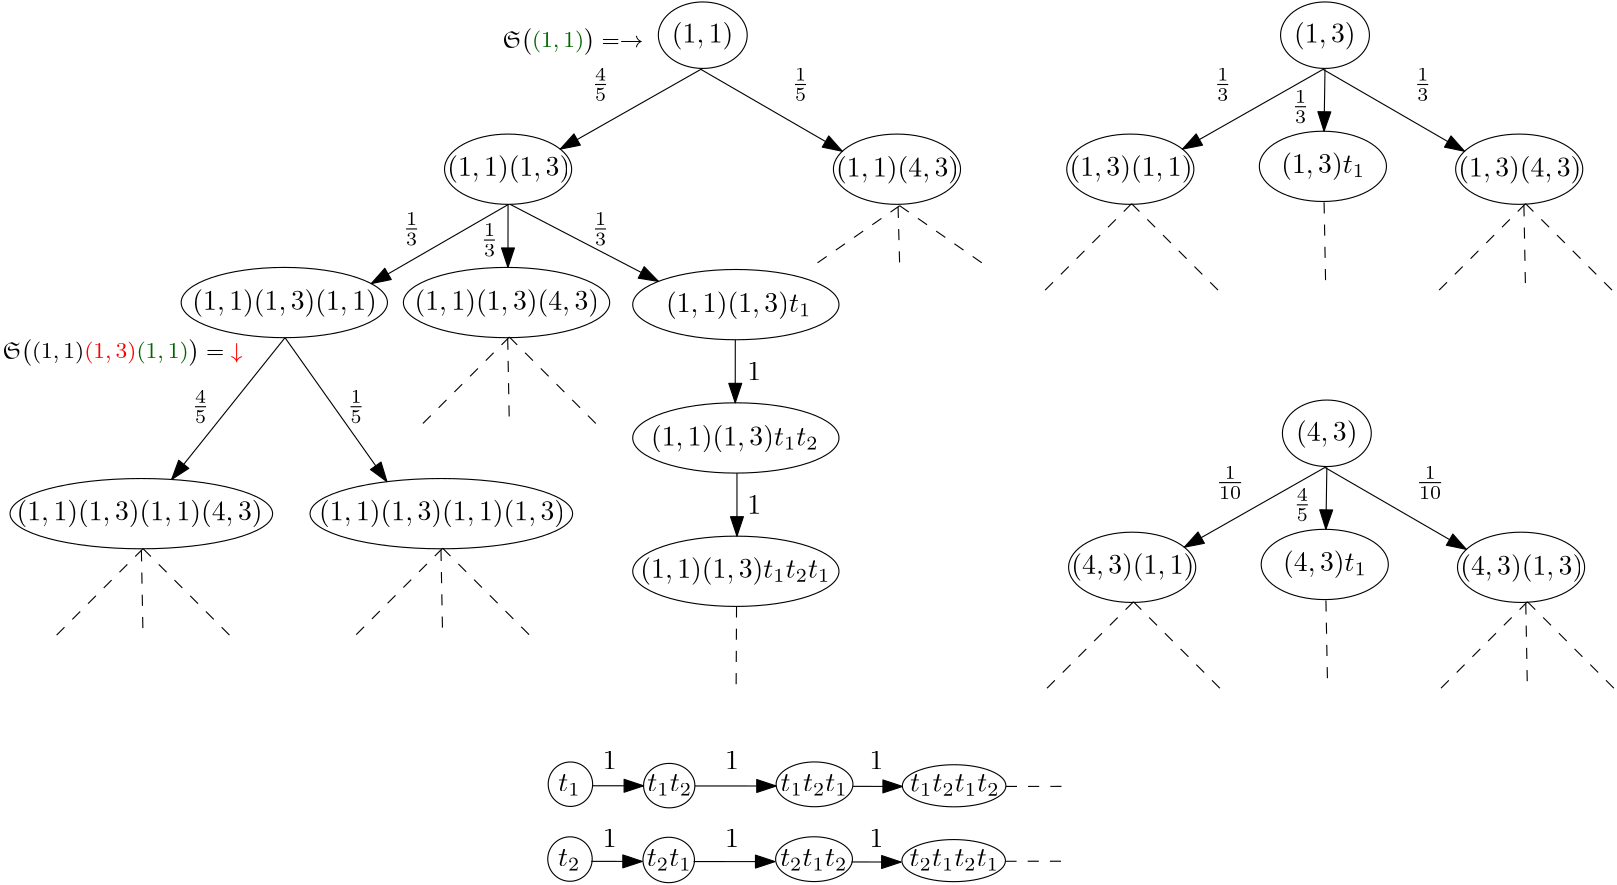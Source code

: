 <?xml version="1.0"?>
<!DOCTYPE ipe SYSTEM "ipe.dtd">
<ipe version="70206" creator="Ipe 7.2.6">
<info created="D:20170705220140" modified="D:20170706151649"/>
<preamble>\usepackage{amsfonts}
\usepackage{amsmath} 
\usepackage{amssymb}
\usepackage{xcolor}
</preamble>
<ipestyle name="basic">
<symbol name="arrow/arc(spx)">
<path stroke="sym-stroke" fill="sym-stroke" pen="sym-pen">
0 0 m
-1 0.333 l
-1 -0.333 l
h
</path>
</symbol>
<symbol name="arrow/farc(spx)">
<path stroke="sym-stroke" fill="white" pen="sym-pen">
0 0 m
-1 0.333 l
-1 -0.333 l
h
</path>
</symbol>
<symbol name="arrow/ptarc(spx)">
<path stroke="sym-stroke" fill="sym-stroke" pen="sym-pen">
0 0 m
-1 0.333 l
-0.8 0 l
-1 -0.333 l
h
</path>
</symbol>
<symbol name="arrow/fptarc(spx)">
<path stroke="sym-stroke" fill="white" pen="sym-pen">
0 0 m
-1 0.333 l
-0.8 0 l
-1 -0.333 l
h
</path>
</symbol>
<symbol name="mark/circle(sx)" transformations="translations">
<path fill="sym-stroke">
0.6 0 0 0.6 0 0 e
0.4 0 0 0.4 0 0 e
</path>
</symbol>
<symbol name="mark/disk(sx)" transformations="translations">
<path fill="sym-stroke">
0.6 0 0 0.6 0 0 e
</path>
</symbol>
<symbol name="mark/fdisk(sfx)" transformations="translations">
<group>
<path fill="sym-fill">
0.5 0 0 0.5 0 0 e
</path>
<path fill="sym-stroke" fillrule="eofill">
0.6 0 0 0.6 0 0 e
0.4 0 0 0.4 0 0 e
</path>
</group>
</symbol>
<symbol name="mark/box(sx)" transformations="translations">
<path fill="sym-stroke" fillrule="eofill">
-0.6 -0.6 m
0.6 -0.6 l
0.6 0.6 l
-0.6 0.6 l
h
-0.4 -0.4 m
0.4 -0.4 l
0.4 0.4 l
-0.4 0.4 l
h
</path>
</symbol>
<symbol name="mark/square(sx)" transformations="translations">
<path fill="sym-stroke">
-0.6 -0.6 m
0.6 -0.6 l
0.6 0.6 l
-0.6 0.6 l
h
</path>
</symbol>
<symbol name="mark/fsquare(sfx)" transformations="translations">
<group>
<path fill="sym-fill">
-0.5 -0.5 m
0.5 -0.5 l
0.5 0.5 l
-0.5 0.5 l
h
</path>
<path fill="sym-stroke" fillrule="eofill">
-0.6 -0.6 m
0.6 -0.6 l
0.6 0.6 l
-0.6 0.6 l
h
-0.4 -0.4 m
0.4 -0.4 l
0.4 0.4 l
-0.4 0.4 l
h
</path>
</group>
</symbol>
<symbol name="mark/cross(sx)" transformations="translations">
<group>
<path fill="sym-stroke">
-0.43 -0.57 m
0.57 0.43 l
0.43 0.57 l
-0.57 -0.43 l
h
</path>
<path fill="sym-stroke">
-0.43 0.57 m
0.57 -0.43 l
0.43 -0.57 l
-0.57 0.43 l
h
</path>
</group>
</symbol>
<symbol name="arrow/fnormal(spx)">
<path stroke="sym-stroke" fill="white" pen="sym-pen">
0 0 m
-1 0.333 l
-1 -0.333 l
h
</path>
</symbol>
<symbol name="arrow/pointed(spx)">
<path stroke="sym-stroke" fill="sym-stroke" pen="sym-pen">
0 0 m
-1 0.333 l
-0.8 0 l
-1 -0.333 l
h
</path>
</symbol>
<symbol name="arrow/fpointed(spx)">
<path stroke="sym-stroke" fill="white" pen="sym-pen">
0 0 m
-1 0.333 l
-0.8 0 l
-1 -0.333 l
h
</path>
</symbol>
<symbol name="arrow/linear(spx)">
<path stroke="sym-stroke" pen="sym-pen">
-1 0.333 m
0 0 l
-1 -0.333 l
</path>
</symbol>
<symbol name="arrow/fdouble(spx)">
<path stroke="sym-stroke" fill="white" pen="sym-pen">
0 0 m
-1 0.333 l
-1 -0.333 l
h
-1 0 m
-2 0.333 l
-2 -0.333 l
h
</path>
</symbol>
<symbol name="arrow/double(spx)">
<path stroke="sym-stroke" fill="sym-stroke" pen="sym-pen">
0 0 m
-1 0.333 l
-1 -0.333 l
h
-1 0 m
-2 0.333 l
-2 -0.333 l
h
</path>
</symbol>
<pen name="heavier" value="0.8"/>
<pen name="fat" value="1.2"/>
<pen name="ultrafat" value="2"/>
<symbolsize name="large" value="5"/>
<symbolsize name="small" value="2"/>
<symbolsize name="tiny" value="1.1"/>
<arrowsize name="large" value="10"/>
<arrowsize name="small" value="5"/>
<arrowsize name="tiny" value="3"/>
<color name="red" value="1 0 0"/>
<color name="green" value="0 1 0"/>
<color name="blue" value="0 0 1"/>
<color name="yellow" value="1 1 0"/>
<color name="orange" value="1 0.647 0"/>
<color name="gold" value="1 0.843 0"/>
<color name="purple" value="0.627 0.125 0.941"/>
<color name="gray" value="0.745"/>
<color name="brown" value="0.647 0.165 0.165"/>
<color name="navy" value="0 0 0.502"/>
<color name="pink" value="1 0.753 0.796"/>
<color name="seagreen" value="0.18 0.545 0.341"/>
<color name="turquoise" value="0.251 0.878 0.816"/>
<color name="violet" value="0.933 0.51 0.933"/>
<color name="darkblue" value="0 0 0.545"/>
<color name="darkcyan" value="0 0.545 0.545"/>
<color name="darkgray" value="0.663"/>
<color name="darkgreen" value="0 0.392 0"/>
<color name="darkmagenta" value="0.545 0 0.545"/>
<color name="darkorange" value="1 0.549 0"/>
<color name="darkred" value="0.545 0 0"/>
<color name="lightblue" value="0.678 0.847 0.902"/>
<color name="lightcyan" value="0.878 1 1"/>
<color name="lightgray" value="0.827"/>
<color name="lightgreen" value="0.565 0.933 0.565"/>
<color name="lightyellow" value="1 1 0.878"/>
<dashstyle name="dashed" value="[4] 0"/>
<dashstyle name="dotted" value="[1 3] 0"/>
<dashstyle name="dash dotted" value="[4 2 1 2] 0"/>
<dashstyle name="dash dot dotted" value="[4 2 1 2 1 2] 0"/>
<textsize name="large" value="\large"/>
<textsize name="Large" value="\Large"/>
<textsize name="LARGE" value="\LARGE"/>
<textsize name="huge" value="\huge"/>
<textsize name="Huge" value="\Huge"/>
<textsize name="small" value="\small"/>
<textsize name="footnote" value="\footnotesize"/>
<textsize name="tiny" value="\tiny"/>
<textstyle name="center" begin="\begin{center}" end="\end{center}"/>
<textstyle name="itemize" begin="\begin{itemize}" end="\end{itemize}"/>
<textstyle name="item" begin="\begin{itemize}\item{}" end="\end{itemize}"/>
<gridsize name="4 pts" value="4"/>
<gridsize name="8 pts (~3 mm)" value="8"/>
<gridsize name="16 pts (~6 mm)" value="16"/>
<gridsize name="32 pts (~12 mm)" value="32"/>
<gridsize name="10 pts (~3.5 mm)" value="10"/>
<gridsize name="20 pts (~7 mm)" value="20"/>
<gridsize name="14 pts (~5 mm)" value="14"/>
<gridsize name="28 pts (~10 mm)" value="28"/>
<gridsize name="56 pts (~20 mm)" value="56"/>
<anglesize name="90 deg" value="90"/>
<anglesize name="60 deg" value="60"/>
<anglesize name="45 deg" value="45"/>
<anglesize name="30 deg" value="30"/>
<anglesize name="22.5 deg" value="22.5"/>
<opacity name="10%" value="0.1"/>
<opacity name="30%" value="0.3"/>
<opacity name="50%" value="0.5"/>
<opacity name="75%" value="0.75"/>
<tiling name="falling" angle="-60" step="4" width="1"/>
<tiling name="rising" angle="30" step="4" width="1"/>
</ipestyle>
<page>
<layer name="alpha"/>
<view layers="alpha" active="alpha"/>
<text layer="alpha" matrix="1 0 0 1 204.861 9.59349" transformations="translations" pos="40 816" stroke="black" type="label" width="22.139" height="7.473" depth="2.49" valign="baseline" style="math">(1, 1)</text>
<text matrix="1 0 0 1 80 5.6464" transformations="translations" pos="84 772" stroke="black" type="label" width="44.278" height="7.473" depth="2.49" valign="baseline" style="math">(1, 1) (1, 3)</text>
<text matrix="1 0 0 1 220 5.36149" transformations="translations" pos="84 772" stroke="black" type="label" width="44.278" height="7.473" depth="2.49" valign="baseline" style="math">(1, 1) (4, 3)</text>
<text matrix="1 0 0 1 68.2205 -42.6151" transformations="translations" pos="84 772" stroke="black" type="label" width="66.418" height="7.473" depth="2.49" valign="baseline" style="math">(1, 1) (1, 3) (4, 3)</text>
<text matrix="1 0 0 1 -75.0516 -118.329" transformations="translations" pos="84 772" stroke="black" type="label" width="88.557" height="7.473" depth="2.49" valign="baseline" style="math">(1, 1) (1, 3) (1, 1) (4,3)</text>
<text matrix="1 0 0 1 33.8723 -118.38" transformations="translations" pos="84 772" stroke="black" type="label" width="88.557" height="7.473" depth="2.49" valign="baseline" style="math">(1, 1) (1, 3) (1, 1) (1,3)</text>
<text matrix="1 0 0 1 158.749 -43.4393" transformations="translations" pos="84 772" stroke="black" type="label" width="52.345" height="7.473" depth="2.49" valign="baseline" style="math">(1, 1) (1, 3) t_1</text>
<path matrix="1 0 0 0.748014 112 217.87" stroke="black">
16 0 0 16 144 816 e
</path>
<path matrix="1.80861 0 0 1 55.692 -12" stroke="black">
12.6491 0 0 12.6491 72 792 e
</path>
<path matrix="1.80861 0 0 1 195.692 -12" stroke="black">
12.6491 0 0 12.6491 72 792 e
</path>
<path matrix="2.93515 0 0 1 -25.9806 -60" stroke="black">
12.6491 0 0 12.6491 72 792 e
</path>
<path matrix="2.93515 0 0 1 56.5768 -60.745" stroke="black">
12.6491 0 0 12.6491 72 792 e
</path>
<path matrix="3.73628 0 0 1 -215.133 -136" stroke="black">
12.6491 0 0 12.6491 72 792 e
</path>
<path matrix="3.73628 0 0 1 -107.133 -136" stroke="black">
12.6491 0 0 12.6491 72 792 e
</path>
<path stroke="black" arrow="normal/normal">
255.884 816.282 m
204.682 787.232 l
</path>
<path stroke="black" arrow="normal/normal">
255.289 815.944 m
306.241 786.458 l
</path>
<text matrix="1 0 0 1 -11.7795 -42.6151" transformations="translations" pos="84 772" stroke="black" type="label" width="66.418" height="7.473" depth="2.49" valign="baseline" style="math">(1, 1) (1, 3) (1, 1)</text>
<path matrix="2.93515 0 0 1 -105.981 -60" stroke="black">
12.6491 0 0 12.6491 72 792 e
</path>
<path stroke="black" arrow="normal/normal">
185.901 767.351 m
185.863 744.648 l
</path>
<path stroke="black" arrow="normal/normal">
186.071 767.351 m
136.633 738.812 l
</path>
<path stroke="black" arrow="normal/normal">
186.631 767.357 m
240.046 739.615 l
</path>
<path stroke="black" arrow="normal/normal">
105.603 719.351 m
142.308 667.513 l
</path>
<path stroke="black" arrow="normal/normal">
105.603 719.351 m
64.7839 668.308 l
</path>
<text matrix="1 0 0 1 153.336 -91.4393" transformations="translations" pos="84 772" stroke="black" type="label" width="60.412" height="7.473" depth="2.49" valign="baseline" style="math">(1, 1) (1, 3) t_1 t_2</text>
<path matrix="2.93515 0 0 1 56.5768 -108.745" stroke="black">
12.6491 0 0 12.6491 72 792 e
</path>
<text matrix="1 0 0 1 149.507 -139.044" transformations="translations" pos="84 772" stroke="black" type="label" width="68.479" height="7.473" depth="2.49" valign="baseline" style="math">(1, 1) (1, 3) t_1 t_2 t_1</text>
<path matrix="2.93515 0 0 1 56.5768 -156.745" stroke="black">
12.6491 0 0 12.6491 72 792 e
</path>
<path stroke="black" arrow="normal/normal">
267.706 718.606 m
267.682 695.904 l
</path>
<path stroke="black" arrow="normal/normal">
268.309 670.607 m
268.307 647.903 l
</path>
<path stroke="black" dash="dashed">
268.155 622.606 m
268 592 l
</path>
<path matrix="1 0 0 1 10.3684 95.5878" stroke="black" dash="dashed">
176 624 m
144 592 l
</path>
<path matrix="1 0 0 1 10.3684 95.5878" stroke="black" dash="dashed">
175.405 623.405 m
176 592 l
</path>
<path matrix="1 0 0 1 10.3684 95.5878" stroke="black" dash="dashed">
176 624 m
208 592 l
</path>
<path matrix="0.965864 0 0 0.671252 156.886 347.997" stroke="black" dash="dashed">
176 624 m
144 592 l
</path>
<path matrix="0.965864 0 0 0.671252 156.886 347.997" stroke="black" dash="dashed">
175.405 623.405 m
176 592 l
</path>
<path matrix="0.965864 0 0 0.671252 156.886 347.997" stroke="black" dash="dashed">
176 624 m
208 592 l
</path>
<path matrix="1 0 0 1 -121.506 19.3991" stroke="black" dash="dashed">
176 624 m
144 592 l
</path>
<path matrix="1 0 0 1 -121.506 19.3991" stroke="black" dash="dashed">
175.405 623.405 m
176 592 l
</path>
<path matrix="1 0 0 1 -121.506 19.3991" stroke="black" dash="dashed">
176 624 m
208 592 l
</path>
<path matrix="1 0 0 1 -13.6526 19.5619" stroke="black" dash="dashed">
176 624 m
144 592 l
</path>
<path matrix="1 0 0 1 -13.6526 19.5619" stroke="black" dash="dashed">
175.405 623.405 m
176 592 l
</path>
<path matrix="1 0 0 1 -13.6526 19.5619" stroke="black" dash="dashed">
176 624 m
208 592 l
</path>
<text matrix="1 0 0 1 -8 16" transformations="translations" pos="192 808" stroke="black" type="label" width="50.593" height="6.774" depth="2.79" valign="baseline" size="footnote" style="math">\mathfrak{S} \big( {\color{darkgreen}(1, 1)} \big) = \rightarrow</text>
<text transformations="translations" pos="148 756" stroke="black" type="label" width="6.362" height="8.422" depth="3.43" valign="baseline" style="math">\frac{1}{3}</text>
<text matrix="1 0 0 1 28 -4" transformations="translations" pos="148 756" stroke="black" type="label" width="6.362" height="8.422" depth="3.43" valign="baseline" style="math">\frac{1}{3}</text>
<text matrix="1 0 0 1 68 0" transformations="translations" pos="148 756" stroke="black" type="label" width="6.362" height="8.422" depth="3.43" valign="baseline" style="math">\frac{1}{3}</text>
<text transformations="translations" pos="272 704" stroke="black" type="label" width="4.981" height="6.42" depth="0" valign="baseline" style="math">1</text>
<text transformations="translations" pos="272 656" stroke="black" type="label" width="4.981" height="6.42" depth="0" valign="baseline" style="math">1</text>
<text transformations="translations" pos="216 808" stroke="black" type="label" width="6.362" height="8.422" depth="3.43" valign="baseline" style="math">\frac{4}{5}</text>
<text matrix="1 0 0 1 72 0" transformations="translations" pos="216 808" stroke="black" type="label" width="6.362" height="8.422" depth="3.43" valign="baseline" style="math">\frac{1}{5}</text>
<text matrix="1 0 0 1 -188 -96" transformations="translations" pos="192 808" stroke="black" type="label" width="86.348" height="6.774" depth="2.79" valign="baseline" size="footnote" style="math">\mathfrak{S} \big( (1, 1){\color{red}(1, 3)}{\color{darkgreen}(1,1)} \big) = {\color{red} \downarrow}</text>
<text matrix="1 0 0 1 -144 -116" transformations="translations" pos="216 808" stroke="black" type="label" width="6.362" height="8.422" depth="3.43" valign="baseline" style="math">\frac{4}{5}</text>
<text matrix="1 0 0 1 -88 -116" transformations="translations" pos="216 808" stroke="black" type="label" width="6.362" height="8.422" depth="3.43" valign="baseline" style="math">\frac{1}{5}</text>
<text matrix="1 0 0 1 428.861 9.59349" transformations="translations" pos="40 816" stroke="black" type="label" width="22.139" height="7.473" depth="2.49" valign="baseline" style="math">(1, 3)</text>
<text matrix="1 0 0 1 304 5.6464" transformations="translations" pos="84 772" stroke="black" type="label" width="44.278" height="7.473" depth="2.49" valign="baseline" style="math">(1, 3) (1, 1)</text>
<text matrix="1 0 0 1 444 5.36149" transformations="translations" pos="84 772" stroke="black" type="label" width="44.278" height="7.473" depth="2.49" valign="baseline" style="math">(1, 3) (4, 3)</text>
<path matrix="1 0 0 0.748014 336 217.87" stroke="black">
16 0 0 16 144 816 e
</path>
<path matrix="1.80861 0 0 1 279.692 -12" stroke="black">
12.6491 0 0 12.6491 72 792 e
</path>
<path matrix="1.80861 0 0 1 419.692 -12" stroke="black">
12.6491 0 0 12.6491 72 792 e
</path>
<path matrix="1 0 0 1 224 0" stroke="black" arrow="normal/normal">
255.884 816.282 m
204.682 787.232 l
</path>
<path matrix="1 0 0 1 224 0" stroke="black" arrow="normal/normal">
255.289 815.944 m
306.241 786.458 l
</path>
<text matrix="1 0 0 1 224 0" transformations="translations" pos="216 808" stroke="black" type="label" width="6.362" height="8.422" depth="3.43" valign="baseline" style="math">\frac{1}{3}</text>
<text matrix="1 0 0 1 296 0" transformations="translations" pos="216 808" stroke="black" type="label" width="6.362" height="8.422" depth="3.43" valign="baseline" style="math">\frac{1}{3}</text>
<text matrix="1 0 0 1 380.233 6.67786" transformations="translations" pos="84 772" stroke="black" type="label" width="30.206" height="7.473" depth="2.49" valign="baseline" style="math">(1, 3) t_1</text>
<path matrix="1.80861 0 0 1 349.026 -10.9685" stroke="black">
12.6491 0 0 12.6491 72 792 e
</path>
<path stroke="black" arrow="normal/normal">
480 816 m
479.656 793.679 l
</path>
<text matrix="1 0 0 1 252 -8" transformations="translations" pos="216 808" stroke="black" type="label" width="6.362" height="8.422" depth="3.43" valign="baseline" style="math">\frac{1}{3}</text>
<path matrix="1 0 0 1 234.368 143.588" stroke="black" dash="dashed">
176 624 m
144 592 l
</path>
<path matrix="1 0 0 1 234.368 143.588" stroke="black" dash="dashed">
176 624 m
208 592 l
</path>
<path matrix="1 0 0 1 304.264 144.669" stroke="black" dash="dashed">
175.405 623.405 m
176 592 l
</path>
<path matrix="1 0 0 1 376.203 143.601" stroke="black" dash="dashed">
176 624 m
144 592 l
</path>
<path matrix="1 0 0 1 376.203 143.601" stroke="black" dash="dashed">
175.405 623.405 m
176 592 l
</path>
<path matrix="1 0 0 1 376.203 143.601" stroke="black" dash="dashed">
176 624 m
208 592 l
</path>
<text matrix="1 0 0 1 429.528 -133.724" transformations="translations" pos="40 816" stroke="black" type="label" width="22.139" height="7.473" depth="2.49" valign="baseline" style="math">(4, 3)</text>
<text matrix="1 0 0 1 304.667 -137.671" transformations="translations" pos="84 772" stroke="black" type="label" width="44.278" height="7.473" depth="2.49" valign="baseline" style="math">(4, 3) (1, 1)</text>
<text matrix="1 0 0 1 444.667 -137.956" transformations="translations" pos="84 772" stroke="black" type="label" width="44.278" height="7.473" depth="2.49" valign="baseline" style="math">(4, 3) (1, 3)</text>
<path matrix="1 0 0 0.748014 336.667 74.553" stroke="black">
16 0 0 16 144 816 e
</path>
<path matrix="1.80861 0 0 1 280.359 -155.317" stroke="black">
12.6491 0 0 12.6491 72 792 e
</path>
<path matrix="1.80861 0 0 1 420.359 -155.317" stroke="black">
12.6491 0 0 12.6491 72 792 e
</path>
<path matrix="1 0 0 1 224.667 -143.317" stroke="black" arrow="normal/normal">
255.884 816.282 m
204.682 787.232 l
</path>
<path matrix="1 0 0 1 224.667 -143.317" stroke="black" arrow="normal/normal">
255.289 815.944 m
306.241 786.458 l
</path>
<text matrix="1 0 0 1 224.667 -143.317" transformations="translations" pos="216 808" stroke="black" type="label" width="10.334" height="8.422" depth="3.43" valign="baseline" style="math">\frac{1}{10}</text>
<text matrix="1 0 0 1 296.667 -143.317" transformations="translations" pos="216 808" stroke="black" type="label" width="10.334" height="8.422" depth="3.43" valign="baseline" style="math">\frac{1}{10}</text>
<text matrix="1 0 0 1 380.9 -136.639" transformations="translations" pos="84 772" stroke="black" type="label" width="30.206" height="7.473" depth="2.49" valign="baseline" style="math">(4, 3) t_1</text>
<path matrix="1.80861 0 0 1 349.693 -154.286" stroke="black">
12.6491 0 0 12.6491 72 792 e
</path>
<path matrix="1 0 0 1 0.667 -143.317" stroke="black" arrow="normal/normal">
480 816 m
479.656 793.679 l
</path>
<text matrix="1 0 0 1 252.667 -151.317" transformations="translations" pos="216 808" stroke="black" type="label" width="6.362" height="8.422" depth="3.43" valign="baseline" style="math">\frac{4}{5}</text>
<path matrix="1 0 0 1 235.035 0.271" stroke="black" dash="dashed">
176 624 m
144 592 l
</path>
<path matrix="1 0 0 1 235.035 0.271" stroke="black" dash="dashed">
176 624 m
208 592 l
</path>
<path matrix="1 0 0 1 304.931 1.352" stroke="black" dash="dashed">
175.405 623.405 m
176 592 l
</path>
<path matrix="1 0 0 1 376.87 0.284" stroke="black" dash="dashed">
176 624 m
144 592 l
</path>
<path matrix="1 0 0 1 376.87 0.284" stroke="black" dash="dashed">
175.405 623.405 m
176 592 l
</path>
<path matrix="1 0 0 1 376.87 0.284" stroke="black" dash="dashed">
176 624 m
208 592 l
</path>
<text matrix="1 0 0 1 156 -4" transformations="translations" pos="48 560" stroke="black" type="label" width="8.067" height="6.132" depth="1.49" valign="baseline" style="math">t_1</text>
<text matrix="1 0 0 1 156 -4" transformations="translations" pos="80 560" stroke="black" type="label" width="16.134" height="6.132" depth="1.49" valign="baseline" style="math">t_1 t_2</text>
<text matrix="1 0 0 1 156 -4" transformations="translations" pos="128 560" stroke="black" type="label" width="24.201" height="6.132" depth="1.49" valign="baseline" style="math">t_1 t_2 t_1</text>
<text matrix="1 0 0 1 154.596 -4.07044" transformations="translations" pos="176 560" stroke="black" type="label" width="32.268" height="6.132" depth="1.49" valign="baseline" style="math">t_1 t_2 t_1 t_2</text>
<path matrix="1 0 0 1 152.349 -25.3997" stroke="black">
8 0 0 8 56 584 e
</path>
<path matrix="1.15495 0 0 0.999896 179.24 -25.8481" stroke="black">
8 0 0 8 56 584 e
</path>
<path matrix="1.72956 0 0 1.0083 199.375 -30.2892" stroke="black">
8 0 0 8 56 584 e
</path>
<path matrix="2.33021 0 0 0.947144 215.996 4.90662" stroke="black">
8 0 0 8 56 584 e
</path>
<path matrix="1 0 0 1 156 -4" stroke="black" dash="dashed">
209.12 561.8 m
232.052 561.823 l
232.052 561.966 l
</path>
<text matrix="1 0 0 1 155.845 -30.9417" transformations="translations" pos="48 560" stroke="black" type="label" width="8.067" height="6.132" depth="1.49" valign="baseline" style="math">t_2</text>
<text matrix="1 0 0 1 155.845 -30.9417" transformations="translations" pos="80 560" stroke="black" type="label" width="16.134" height="6.132" depth="1.49" valign="baseline" style="math">t_2 t_1</text>
<text matrix="1 0 0 1 155.845 -30.9417" transformations="translations" pos="128 560" stroke="black" type="label" width="24.201" height="6.132" depth="1.49" valign="baseline" style="math">t_2 t_1 t_2</text>
<text matrix="1 0 0 1 154.441 -31.0121" transformations="translations" pos="176 560" stroke="black" type="label" width="32.268" height="6.132" depth="1.49" valign="baseline" style="math">t_2 t_1 t_2 t_1</text>
<path matrix="1 0 0 1 152.195 -52.3414" stroke="black">
8 0 0 8 56 584 e
</path>
<path matrix="1.15894 0 0 1.02204 178.836 -65.542" stroke="black">
8 0 0 8 56 584 e
</path>
<path matrix="1.72956 0 0 1.0083 199.201 -57.2309" stroke="black">
8 0 0 8 56 584 e
</path>
<path matrix="2.33021 0 0 0.947144 215.829 -22.0351" stroke="black">
8 0 0 8 56 584 e
</path>
<path matrix="1 0 0 1 155.845 -30.9417" stroke="black" dash="dashed">
209.12 561.8 m
232.052 561.823 l
232.052 561.966 l
</path>
<text matrix="1 0 0 1 156 -4" transformations="translations" pos="64 568" stroke="black" type="label" width="4.981" height="6.42" depth="0" valign="baseline" style="math">1</text>
<text matrix="1 0 0 1 156 -4" transformations="translations" pos="108 568" stroke="black" type="label" width="4.981" height="6.42" depth="0" valign="baseline" style="math">1</text>
<text matrix="1 0 0 1 160 -4" transformations="translations" pos="156 568" stroke="black" type="label" width="4.981" height="6.42" depth="0" valign="baseline" style="math">1</text>
<text matrix="1 0 0 1 156 -32" transformations="translations" pos="64 568" stroke="black" type="label" width="4.981" height="6.42" depth="0" valign="baseline" style="math">1</text>
<text matrix="1 0 0 1 156 -32" transformations="translations" pos="108 568" stroke="black" type="label" width="4.981" height="6.42" depth="0" valign="baseline" style="math">1</text>
<text matrix="1 0 0 1 160 -32" transformations="translations" pos="156 568" stroke="black" type="label" width="4.981" height="6.42" depth="0" valign="baseline" style="math">1</text>
<path stroke="black" arrow="normal/normal">
216.33 558.044 m
234.678 558.026 l
</path>
<path stroke="black" arrow="normal/normal">
253.156 557.965 m
282.432 557.96 l
</path>
<path stroke="black" arrow="normal/normal">
310.011 557.831 m
327.855 557.796 l
</path>
<path matrix="1 0 0 1 -0.466356 -27.2171" stroke="black" arrow="normal/normal">
216.33 558.044 m
234.678 558.026 l
</path>
<path matrix="1 0 0 1 -0.466356 -27.2171" stroke="black" arrow="normal/normal">
253.156 557.965 m
282.432 557.96 l
</path>
<path matrix="1 0 0 1 -0.466356 -27.2171" stroke="black" arrow="normal/normal">
310.011 557.831 m
327.855 557.796 l
</path>
</page>
</ipe>
